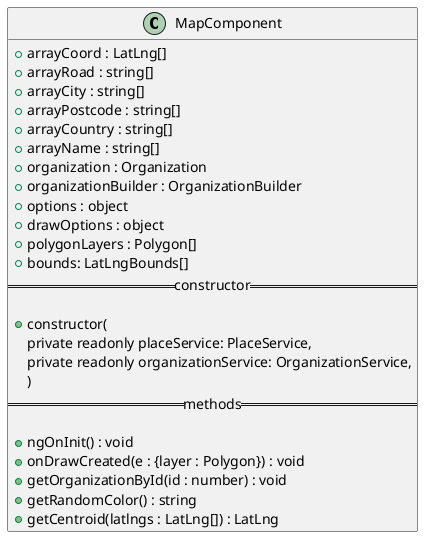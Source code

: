 @startuml MapComponent diagram
class MapComponent {
  + arrayCoord : LatLng[]
  + arrayRoad : string[]
  + arrayCity : string[]
  + arrayPostcode : string[]
  + arrayCountry : string[]
  + arrayName : string[]
  + organization : Organization
  + organizationBuilder : OrganizationBuilder
  + options : object
  + drawOptions : object
  + polygonLayers : Polygon[]
  + bounds: LatLngBounds[]
  ==constructor==

  + constructor(
    private readonly placeService: PlaceService,
    private readonly organizationService: OrganizationService,
  )
  ==methods==

  + ngOnInit() : void
  + onDrawCreated(e : {layer : Polygon}) : void
  + getOrganizationById(id : number) : void
  + getRandomColor() : string
  + getCentroid(latlngs : LatLng[]) : LatLng
}
@enduml

